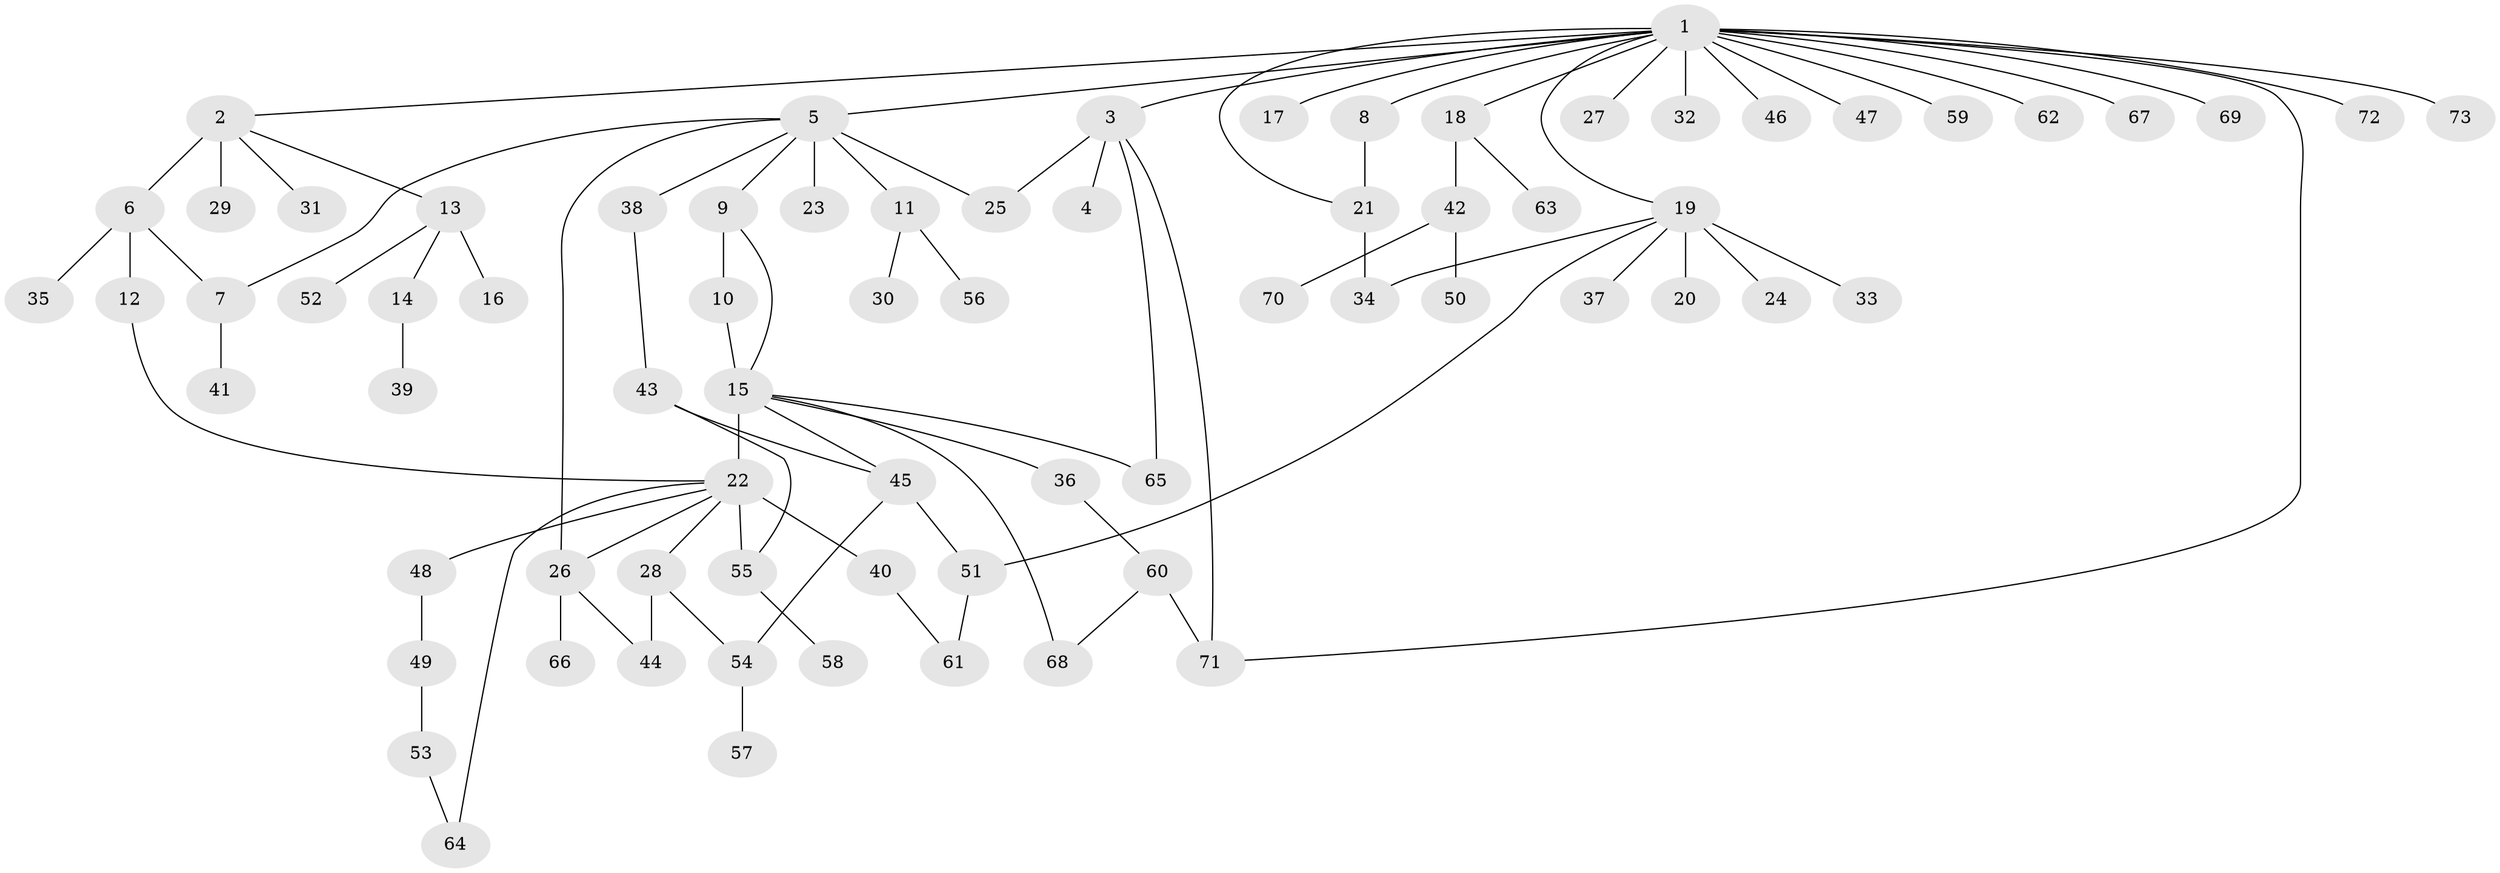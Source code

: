 // original degree distribution, {20: 0.0070921985815602835, 8: 0.0070921985815602835, 7: 0.02127659574468085, 2: 0.19148936170212766, 1: 0.5673758865248227, 12: 0.0070921985815602835, 4: 0.0425531914893617, 3: 0.09929078014184398, 6: 0.014184397163120567, 5: 0.028368794326241134, 13: 0.0070921985815602835, 10: 0.0070921985815602835}
// Generated by graph-tools (version 1.1) at 2025/35/03/09/25 02:35:29]
// undirected, 73 vertices, 90 edges
graph export_dot {
graph [start="1"]
  node [color=gray90,style=filled];
  1;
  2;
  3;
  4;
  5;
  6;
  7;
  8;
  9;
  10;
  11;
  12;
  13;
  14;
  15;
  16;
  17;
  18;
  19;
  20;
  21;
  22;
  23;
  24;
  25;
  26;
  27;
  28;
  29;
  30;
  31;
  32;
  33;
  34;
  35;
  36;
  37;
  38;
  39;
  40;
  41;
  42;
  43;
  44;
  45;
  46;
  47;
  48;
  49;
  50;
  51;
  52;
  53;
  54;
  55;
  56;
  57;
  58;
  59;
  60;
  61;
  62;
  63;
  64;
  65;
  66;
  67;
  68;
  69;
  70;
  71;
  72;
  73;
  1 -- 2 [weight=1.0];
  1 -- 3 [weight=1.0];
  1 -- 5 [weight=1.0];
  1 -- 8 [weight=1.0];
  1 -- 17 [weight=1.0];
  1 -- 18 [weight=1.0];
  1 -- 19 [weight=1.0];
  1 -- 21 [weight=1.0];
  1 -- 27 [weight=1.0];
  1 -- 32 [weight=1.0];
  1 -- 46 [weight=1.0];
  1 -- 47 [weight=1.0];
  1 -- 59 [weight=1.0];
  1 -- 62 [weight=1.0];
  1 -- 67 [weight=1.0];
  1 -- 69 [weight=1.0];
  1 -- 71 [weight=1.0];
  1 -- 72 [weight=1.0];
  1 -- 73 [weight=1.0];
  2 -- 6 [weight=1.0];
  2 -- 13 [weight=1.0];
  2 -- 29 [weight=3.0];
  2 -- 31 [weight=1.0];
  3 -- 4 [weight=1.0];
  3 -- 25 [weight=2.0];
  3 -- 65 [weight=1.0];
  3 -- 71 [weight=1.0];
  5 -- 7 [weight=1.0];
  5 -- 9 [weight=1.0];
  5 -- 11 [weight=1.0];
  5 -- 23 [weight=4.0];
  5 -- 25 [weight=1.0];
  5 -- 26 [weight=1.0];
  5 -- 38 [weight=1.0];
  6 -- 7 [weight=1.0];
  6 -- 12 [weight=3.0];
  6 -- 35 [weight=1.0];
  7 -- 41 [weight=1.0];
  8 -- 21 [weight=1.0];
  9 -- 10 [weight=3.0];
  9 -- 15 [weight=1.0];
  10 -- 15 [weight=1.0];
  11 -- 30 [weight=1.0];
  11 -- 56 [weight=1.0];
  12 -- 22 [weight=1.0];
  13 -- 14 [weight=1.0];
  13 -- 16 [weight=1.0];
  13 -- 52 [weight=1.0];
  14 -- 39 [weight=1.0];
  15 -- 22 [weight=6.0];
  15 -- 36 [weight=1.0];
  15 -- 45 [weight=1.0];
  15 -- 65 [weight=1.0];
  15 -- 68 [weight=1.0];
  18 -- 42 [weight=1.0];
  18 -- 63 [weight=1.0];
  19 -- 20 [weight=3.0];
  19 -- 24 [weight=1.0];
  19 -- 33 [weight=1.0];
  19 -- 34 [weight=1.0];
  19 -- 37 [weight=1.0];
  19 -- 51 [weight=1.0];
  21 -- 34 [weight=3.0];
  22 -- 26 [weight=1.0];
  22 -- 28 [weight=1.0];
  22 -- 40 [weight=1.0];
  22 -- 48 [weight=1.0];
  22 -- 55 [weight=1.0];
  22 -- 64 [weight=1.0];
  26 -- 44 [weight=1.0];
  26 -- 66 [weight=1.0];
  28 -- 44 [weight=1.0];
  28 -- 54 [weight=1.0];
  36 -- 60 [weight=1.0];
  38 -- 43 [weight=1.0];
  40 -- 61 [weight=1.0];
  42 -- 50 [weight=2.0];
  42 -- 70 [weight=1.0];
  43 -- 45 [weight=1.0];
  43 -- 55 [weight=1.0];
  45 -- 51 [weight=3.0];
  45 -- 54 [weight=1.0];
  48 -- 49 [weight=1.0];
  49 -- 53 [weight=2.0];
  51 -- 61 [weight=1.0];
  53 -- 64 [weight=1.0];
  54 -- 57 [weight=1.0];
  55 -- 58 [weight=1.0];
  60 -- 68 [weight=1.0];
  60 -- 71 [weight=2.0];
}

